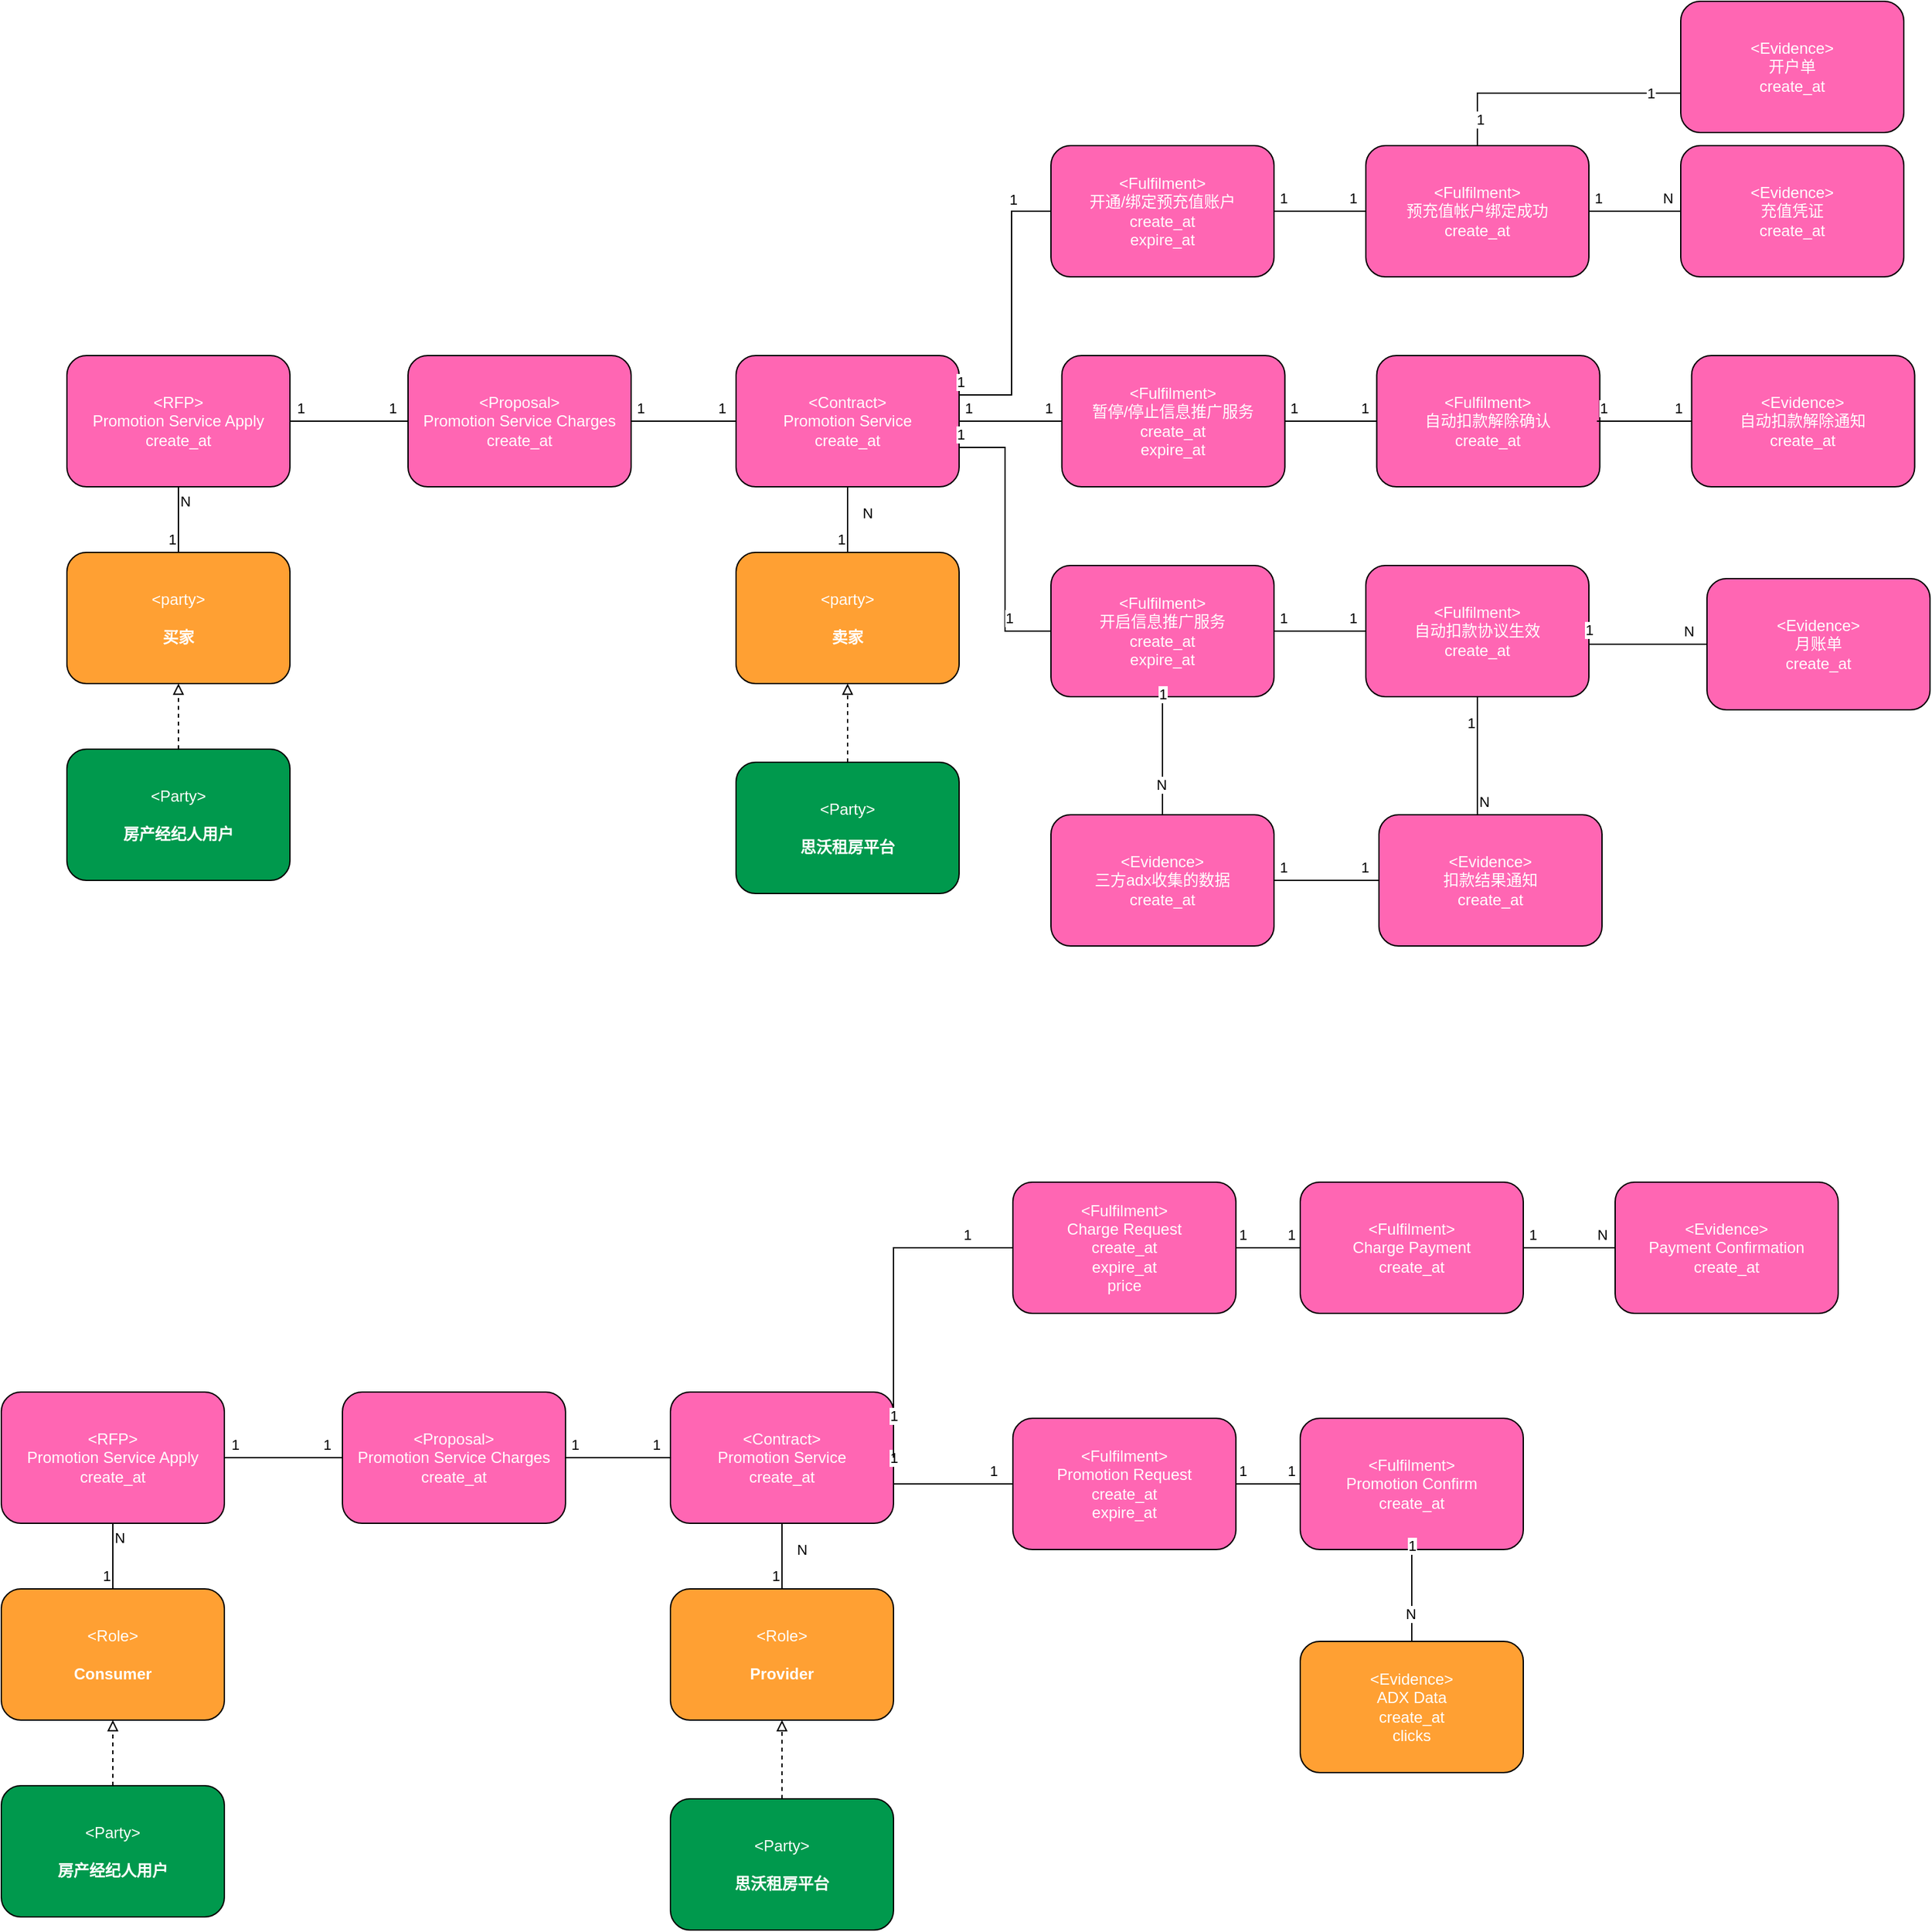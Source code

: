 <mxfile version="16.2.2" type="github">
  <diagram id="SvmL4DOkmR6AOWgww_nx" name="Page-1">
    <mxGraphModel dx="1581" dy="909" grid="1" gridSize="10" guides="1" tooltips="1" connect="1" arrows="1" fold="1" page="1" pageScale="1" pageWidth="3300" pageHeight="4681" background="none" math="0" shadow="0">
      <root>
        <mxCell id="0" />
        <mxCell id="1" parent="0" />
        <object label="&lt;font color=&quot;#ffffff&quot;&gt;&amp;lt;%type%&amp;gt;&lt;br&gt;%name%&lt;br&gt;%createAt%&lt;br&gt;&lt;/font&gt;" placeholders="1" type="Proposal" name="Promotion Service Charges" createAt="create_at" id="SMkMiiwuOo15J6uWJtSO-1">
          <mxCell style="rounded=1;whiteSpace=wrap;html=1;fillColor=#FF66B3;noLabel=0;comic=0;recursiveResize=1;" vertex="1" parent="1">
            <mxGeometry x="1380" y="650" width="170" height="100" as="geometry" />
          </mxCell>
        </object>
        <object label="&lt;font color=&quot;#ffffff&quot;&gt;&amp;lt;%type%&amp;gt;&lt;br&gt;%name%&lt;br&gt;%createAt%&lt;br&gt;&lt;/font&gt;" placeholders="1" type="Contract" name="Promotion Service" createAt="create_at" id="SMkMiiwuOo15J6uWJtSO-2">
          <mxCell style="rounded=1;whiteSpace=wrap;html=1;fillColor=#FF66B3;noLabel=0;comic=0;recursiveResize=1;" vertex="1" parent="1">
            <mxGeometry x="1630" y="650" width="170" height="100" as="geometry" />
          </mxCell>
        </object>
        <object label="&lt;font color=&quot;#ffffff&quot;&gt;&amp;lt;%type%&amp;gt;&lt;br&gt;%name%&lt;br&gt;%createAt%&lt;br&gt;%expireAt%&lt;br&gt;&lt;/font&gt;" placeholders="1" type="Fulfilment" name="开启信息推广服务" createAt="create_at" expireAt="expire_at" id="SMkMiiwuOo15J6uWJtSO-3">
          <mxCell style="rounded=1;whiteSpace=wrap;html=1;fillColor=#FF66B3;noLabel=0;comic=0;recursiveResize=1;" vertex="1" parent="1">
            <mxGeometry x="1870" y="810" width="170" height="100" as="geometry" />
          </mxCell>
        </object>
        <object label="&lt;font color=&quot;#ffffff&quot;&gt;&amp;lt;%type%&amp;gt;&lt;br&gt;%name%&lt;br&gt;%createAt%&lt;br&gt;&lt;/font&gt;" placeholders="1" type="Fulfilment" name="自动扣款解除确认" createAt="create_at" id="SMkMiiwuOo15J6uWJtSO-4">
          <mxCell style="rounded=1;whiteSpace=wrap;html=1;fillColor=#FF66B3;noLabel=0;comic=0;recursiveResize=1;" vertex="1" parent="1">
            <mxGeometry x="2118.3" y="650" width="170" height="100" as="geometry" />
          </mxCell>
        </object>
        <object label="&lt;font color=&quot;#ffffff&quot;&gt;&amp;lt;%type%&amp;gt;&lt;br&gt;%name%&lt;br&gt;%createAt%&lt;br&gt;&lt;/font&gt;" placeholders="1" type="Fulfilment" name="自动扣款协议生效" createAt="create_at" id="SMkMiiwuOo15J6uWJtSO-5">
          <mxCell style="rounded=1;whiteSpace=wrap;html=1;fillColor=#FF66B3;noLabel=0;comic=0;recursiveResize=1;" vertex="1" parent="1">
            <mxGeometry x="2110" y="810" width="170" height="100" as="geometry" />
          </mxCell>
        </object>
        <object label="&lt;font color=&quot;#ffffff&quot;&gt;&amp;lt;%type%&amp;gt;&lt;br&gt;%name%&lt;br&gt;%createAt%&lt;br&gt;%expireAt%&lt;br&gt;&lt;/font&gt;" placeholders="1" type="Fulfilment" name="暂停/停止信息推广服务" createAt="create_at" expireAt="expire_at" id="SMkMiiwuOo15J6uWJtSO-6">
          <mxCell style="rounded=1;whiteSpace=wrap;html=1;fillColor=#FF66B3;noLabel=0;comic=0;recursiveResize=1;" vertex="1" parent="1">
            <mxGeometry x="1878.3" y="650" width="170" height="100" as="geometry" />
          </mxCell>
        </object>
        <object label="&lt;font color=&quot;#ffffff&quot;&gt;&amp;lt;%type%&amp;gt;&lt;br&gt;%name%&lt;br&gt;%createAt%&lt;br&gt;&lt;/font&gt;" placeholders="1" type="Evidence" name="扣款结果通知" createAt="create_at" id="SMkMiiwuOo15J6uWJtSO-11">
          <mxCell style="rounded=1;whiteSpace=wrap;html=1;fillColor=#FF66B3;noLabel=0;comic=0;recursiveResize=1;" vertex="1" parent="1">
            <mxGeometry x="2120" y="1000" width="170" height="100" as="geometry" />
          </mxCell>
        </object>
        <object label="&lt;font color=&quot;#ffffff&quot;&gt;&amp;lt;%type%&amp;gt;&lt;br&gt;%name%&lt;br&gt;%createAt%&lt;br&gt;&lt;/font&gt;" placeholders="1" type="Evidence" name="三方adx收集的数据" createAt="create_at" id="SMkMiiwuOo15J6uWJtSO-12">
          <mxCell style="rounded=1;whiteSpace=wrap;html=1;fillColor=#FF66B3;noLabel=0;comic=0;recursiveResize=1;" vertex="1" parent="1">
            <mxGeometry x="1870" y="1000" width="170" height="100" as="geometry" />
          </mxCell>
        </object>
        <mxCell id="SMkMiiwuOo15J6uWJtSO-13" style="edgeStyle=orthogonalEdgeStyle;rounded=0;orthogonalLoop=1;jettySize=auto;html=1;exitX=1;exitY=0.5;exitDx=0;exitDy=0;entryX=0;entryY=0.5;entryDx=0;entryDy=0;endArrow=none;endFill=0;" edge="1" parent="1" source="SMkMiiwuOo15J6uWJtSO-1" target="SMkMiiwuOo15J6uWJtSO-2">
          <mxGeometry relative="1" as="geometry">
            <mxPoint x="1660" y="710" as="sourcePoint" />
            <mxPoint x="1760" y="710" as="targetPoint" />
          </mxGeometry>
        </mxCell>
        <mxCell id="SMkMiiwuOo15J6uWJtSO-14" value="1" style="edgeLabel;html=1;align=center;verticalAlign=middle;resizable=0;points=[];" vertex="1" connectable="0" parent="SMkMiiwuOo15J6uWJtSO-13">
          <mxGeometry x="-0.82" relative="1" as="geometry">
            <mxPoint y="-10" as="offset" />
          </mxGeometry>
        </mxCell>
        <mxCell id="SMkMiiwuOo15J6uWJtSO-15" value="1" style="edgeLabel;html=1;align=center;verticalAlign=middle;resizable=0;points=[];" vertex="1" connectable="0" parent="SMkMiiwuOo15J6uWJtSO-13">
          <mxGeometry x="0.72" y="-1" relative="1" as="geometry">
            <mxPoint y="-11" as="offset" />
          </mxGeometry>
        </mxCell>
        <mxCell id="SMkMiiwuOo15J6uWJtSO-17" style="edgeStyle=orthogonalEdgeStyle;rounded=0;orthogonalLoop=1;jettySize=auto;html=1;exitX=1;exitY=0.5;exitDx=0;exitDy=0;entryX=0;entryY=0.5;entryDx=0;entryDy=0;endArrow=none;endFill=0;" edge="1" parent="1" source="SMkMiiwuOo15J6uWJtSO-2" target="SMkMiiwuOo15J6uWJtSO-6">
          <mxGeometry relative="1" as="geometry">
            <mxPoint x="1660" y="710" as="sourcePoint" />
            <mxPoint x="1760" y="710" as="targetPoint" />
            <Array as="points">
              <mxPoint x="1850" y="700" />
              <mxPoint x="1850" y="700" />
            </Array>
          </mxGeometry>
        </mxCell>
        <mxCell id="SMkMiiwuOo15J6uWJtSO-18" value="1" style="edgeLabel;html=1;align=center;verticalAlign=middle;resizable=0;points=[];" vertex="1" connectable="0" parent="SMkMiiwuOo15J6uWJtSO-17">
          <mxGeometry x="-0.82" relative="1" as="geometry">
            <mxPoint y="-10" as="offset" />
          </mxGeometry>
        </mxCell>
        <mxCell id="SMkMiiwuOo15J6uWJtSO-19" value="1" style="edgeLabel;html=1;align=center;verticalAlign=middle;resizable=0;points=[];" vertex="1" connectable="0" parent="SMkMiiwuOo15J6uWJtSO-17">
          <mxGeometry x="0.72" y="-1" relative="1" as="geometry">
            <mxPoint y="-11" as="offset" />
          </mxGeometry>
        </mxCell>
        <mxCell id="SMkMiiwuOo15J6uWJtSO-20" style="edgeStyle=orthogonalEdgeStyle;rounded=0;orthogonalLoop=1;jettySize=auto;html=1;exitX=1;exitY=0.5;exitDx=0;exitDy=0;entryX=0;entryY=0.5;entryDx=0;entryDy=0;endArrow=none;endFill=0;" edge="1" parent="1" source="SMkMiiwuOo15J6uWJtSO-2" target="SMkMiiwuOo15J6uWJtSO-3">
          <mxGeometry relative="1" as="geometry">
            <mxPoint x="1810" y="710" as="sourcePoint" />
            <mxPoint x="1880" y="650" as="targetPoint" />
            <Array as="points">
              <mxPoint x="1800" y="720" />
              <mxPoint x="1835" y="720" />
              <mxPoint x="1835" y="860" />
            </Array>
          </mxGeometry>
        </mxCell>
        <mxCell id="SMkMiiwuOo15J6uWJtSO-21" value="1" style="edgeLabel;html=1;align=center;verticalAlign=middle;resizable=0;points=[];" vertex="1" connectable="0" parent="SMkMiiwuOo15J6uWJtSO-20">
          <mxGeometry x="-0.82" relative="1" as="geometry">
            <mxPoint y="-10" as="offset" />
          </mxGeometry>
        </mxCell>
        <mxCell id="SMkMiiwuOo15J6uWJtSO-22" value="1" style="edgeLabel;html=1;align=center;verticalAlign=middle;resizable=0;points=[];" vertex="1" connectable="0" parent="SMkMiiwuOo15J6uWJtSO-20">
          <mxGeometry x="0.72" y="-1" relative="1" as="geometry">
            <mxPoint y="-11" as="offset" />
          </mxGeometry>
        </mxCell>
        <mxCell id="SMkMiiwuOo15J6uWJtSO-23" style="edgeStyle=orthogonalEdgeStyle;rounded=0;orthogonalLoop=1;jettySize=auto;html=1;exitX=1;exitY=0.5;exitDx=0;exitDy=0;entryX=0;entryY=0.5;entryDx=0;entryDy=0;endArrow=none;endFill=0;" edge="1" parent="1" source="SMkMiiwuOo15J6uWJtSO-3" target="SMkMiiwuOo15J6uWJtSO-5">
          <mxGeometry relative="1" as="geometry">
            <mxPoint x="1810" y="750" as="sourcePoint" />
            <mxPoint x="1880" y="870" as="targetPoint" />
            <Array as="points">
              <mxPoint x="2090" y="860" />
              <mxPoint x="2090" y="860" />
            </Array>
          </mxGeometry>
        </mxCell>
        <mxCell id="SMkMiiwuOo15J6uWJtSO-24" value="1" style="edgeLabel;html=1;align=center;verticalAlign=middle;resizable=0;points=[];" vertex="1" connectable="0" parent="SMkMiiwuOo15J6uWJtSO-23">
          <mxGeometry x="-0.82" relative="1" as="geometry">
            <mxPoint y="-10" as="offset" />
          </mxGeometry>
        </mxCell>
        <mxCell id="SMkMiiwuOo15J6uWJtSO-25" value="1" style="edgeLabel;html=1;align=center;verticalAlign=middle;resizable=0;points=[];" vertex="1" connectable="0" parent="SMkMiiwuOo15J6uWJtSO-23">
          <mxGeometry x="0.72" y="-1" relative="1" as="geometry">
            <mxPoint y="-11" as="offset" />
          </mxGeometry>
        </mxCell>
        <mxCell id="SMkMiiwuOo15J6uWJtSO-26" style="edgeStyle=orthogonalEdgeStyle;rounded=0;orthogonalLoop=1;jettySize=auto;html=1;exitX=1;exitY=0.5;exitDx=0;exitDy=0;entryX=0;entryY=0.5;entryDx=0;entryDy=0;endArrow=none;endFill=0;" edge="1" parent="1" source="SMkMiiwuOo15J6uWJtSO-6" target="SMkMiiwuOo15J6uWJtSO-4">
          <mxGeometry relative="1" as="geometry">
            <mxPoint x="2046.08" y="890" as="sourcePoint" />
            <mxPoint x="2116.08" y="890" as="targetPoint" />
            <Array as="points">
              <mxPoint x="2081.08" y="700" />
              <mxPoint x="2081.08" y="700" />
            </Array>
          </mxGeometry>
        </mxCell>
        <mxCell id="SMkMiiwuOo15J6uWJtSO-27" value="1" style="edgeLabel;html=1;align=center;verticalAlign=middle;resizable=0;points=[];" vertex="1" connectable="0" parent="SMkMiiwuOo15J6uWJtSO-26">
          <mxGeometry x="-0.82" relative="1" as="geometry">
            <mxPoint y="-10" as="offset" />
          </mxGeometry>
        </mxCell>
        <mxCell id="SMkMiiwuOo15J6uWJtSO-28" value="1" style="edgeLabel;html=1;align=center;verticalAlign=middle;resizable=0;points=[];" vertex="1" connectable="0" parent="SMkMiiwuOo15J6uWJtSO-26">
          <mxGeometry x="0.72" y="-1" relative="1" as="geometry">
            <mxPoint y="-11" as="offset" />
          </mxGeometry>
        </mxCell>
        <object label="&lt;font color=&quot;#ffffff&quot;&gt;&amp;lt;%type%&amp;gt;&lt;br&gt;%name%&lt;br&gt;%createAt%&lt;br&gt;&lt;/font&gt;" placeholders="1" type="Evidence" name="自动扣款解除通知" createAt="create_at" id="SMkMiiwuOo15J6uWJtSO-29">
          <mxCell style="rounded=1;whiteSpace=wrap;html=1;fillColor=#FF66B3;noLabel=0;comic=0;recursiveResize=1;" vertex="1" parent="1">
            <mxGeometry x="2358.3" y="650" width="170" height="100" as="geometry" />
          </mxCell>
        </object>
        <mxCell id="SMkMiiwuOo15J6uWJtSO-31" style="edgeStyle=orthogonalEdgeStyle;rounded=0;orthogonalLoop=1;jettySize=auto;html=1;exitX=1;exitY=0.5;exitDx=0;exitDy=0;entryX=0;entryY=0.5;entryDx=0;entryDy=0;endArrow=none;endFill=0;" edge="1" parent="1" source="SMkMiiwuOo15J6uWJtSO-4" target="SMkMiiwuOo15J6uWJtSO-29">
          <mxGeometry relative="1" as="geometry">
            <mxPoint x="1766.08" y="770" as="sourcePoint" />
            <mxPoint x="1866.08" y="770" as="targetPoint" />
            <Array as="points">
              <mxPoint x="2286.08" y="700" />
              <mxPoint x="2286.08" y="700" />
            </Array>
          </mxGeometry>
        </mxCell>
        <mxCell id="SMkMiiwuOo15J6uWJtSO-32" value="1" style="edgeLabel;html=1;align=center;verticalAlign=middle;resizable=0;points=[];" vertex="1" connectable="0" parent="SMkMiiwuOo15J6uWJtSO-31">
          <mxGeometry x="-0.82" relative="1" as="geometry">
            <mxPoint y="-10" as="offset" />
          </mxGeometry>
        </mxCell>
        <mxCell id="SMkMiiwuOo15J6uWJtSO-33" value="1" style="edgeLabel;html=1;align=center;verticalAlign=middle;resizable=0;points=[];" vertex="1" connectable="0" parent="SMkMiiwuOo15J6uWJtSO-31">
          <mxGeometry x="0.72" y="-1" relative="1" as="geometry">
            <mxPoint y="-11" as="offset" />
          </mxGeometry>
        </mxCell>
        <mxCell id="SMkMiiwuOo15J6uWJtSO-37" style="edgeStyle=orthogonalEdgeStyle;rounded=0;orthogonalLoop=1;jettySize=auto;html=1;exitX=1;exitY=0.5;exitDx=0;exitDy=0;endArrow=none;endFill=0;entryX=0;entryY=0.5;entryDx=0;entryDy=0;" edge="1" parent="1" source="SMkMiiwuOo15J6uWJtSO-12" target="SMkMiiwuOo15J6uWJtSO-11">
          <mxGeometry relative="1" as="geometry">
            <mxPoint x="2110" y="1060" as="sourcePoint" />
            <mxPoint x="2170" y="1050" as="targetPoint" />
            <Array as="points" />
          </mxGeometry>
        </mxCell>
        <mxCell id="SMkMiiwuOo15J6uWJtSO-38" value="1" style="edgeLabel;html=1;align=center;verticalAlign=middle;resizable=0;points=[];" vertex="1" connectable="0" parent="SMkMiiwuOo15J6uWJtSO-37">
          <mxGeometry x="-0.82" relative="1" as="geometry">
            <mxPoint y="-10" as="offset" />
          </mxGeometry>
        </mxCell>
        <mxCell id="SMkMiiwuOo15J6uWJtSO-39" value="1" style="edgeLabel;html=1;align=center;verticalAlign=middle;resizable=0;points=[];" vertex="1" connectable="0" parent="SMkMiiwuOo15J6uWJtSO-37">
          <mxGeometry x="0.72" y="-1" relative="1" as="geometry">
            <mxPoint y="-11" as="offset" />
          </mxGeometry>
        </mxCell>
        <mxCell id="SMkMiiwuOo15J6uWJtSO-40" style="edgeStyle=orthogonalEdgeStyle;rounded=0;orthogonalLoop=1;jettySize=auto;html=1;exitX=0.5;exitY=1;exitDx=0;exitDy=0;endArrow=none;endFill=0;entryX=0.5;entryY=0;entryDx=0;entryDy=0;" edge="1" parent="1" source="SMkMiiwuOo15J6uWJtSO-3" target="SMkMiiwuOo15J6uWJtSO-12">
          <mxGeometry relative="1" as="geometry">
            <mxPoint x="1770" y="870" as="sourcePoint" />
            <mxPoint x="2030" y="990" as="targetPoint" />
          </mxGeometry>
        </mxCell>
        <mxCell id="SMkMiiwuOo15J6uWJtSO-41" value="1" style="edgeLabel;html=1;align=center;verticalAlign=middle;resizable=0;points=[];" vertex="1" connectable="0" parent="SMkMiiwuOo15J6uWJtSO-40">
          <mxGeometry x="-0.82" relative="1" as="geometry">
            <mxPoint y="-10" as="offset" />
          </mxGeometry>
        </mxCell>
        <mxCell id="SMkMiiwuOo15J6uWJtSO-42" value="N" style="edgeLabel;html=1;align=center;verticalAlign=middle;resizable=0;points=[];" vertex="1" connectable="0" parent="SMkMiiwuOo15J6uWJtSO-40">
          <mxGeometry x="0.72" y="-1" relative="1" as="geometry">
            <mxPoint y="-11" as="offset" />
          </mxGeometry>
        </mxCell>
        <object label="" n="1" m="*" id="SMkMiiwuOo15J6uWJtSO-43">
          <mxCell style="edgeStyle=orthogonalEdgeStyle;rounded=0;orthogonalLoop=1;jettySize=auto;html=1;exitX=0.5;exitY=1;exitDx=0;exitDy=0;endArrow=none;endFill=0;" edge="1" parent="1" source="SMkMiiwuOo15J6uWJtSO-5" target="SMkMiiwuOo15J6uWJtSO-11">
            <mxGeometry relative="1" as="geometry">
              <mxPoint x="1770" y="870" as="sourcePoint" />
              <mxPoint x="1860" y="870" as="targetPoint" />
              <Array as="points">
                <mxPoint x="2195" y="980" />
                <mxPoint x="2195" y="980" />
              </Array>
            </mxGeometry>
          </mxCell>
        </object>
        <mxCell id="SMkMiiwuOo15J6uWJtSO-44" value="1" style="edgeLabel;html=1;align=center;verticalAlign=middle;resizable=0;points=[];" vertex="1" connectable="0" parent="SMkMiiwuOo15J6uWJtSO-43">
          <mxGeometry x="0.154" y="3" relative="1" as="geometry">
            <mxPoint x="-8" y="-32" as="offset" />
          </mxGeometry>
        </mxCell>
        <mxCell id="SMkMiiwuOo15J6uWJtSO-45" value="N" style="edgeLabel;html=1;align=center;verticalAlign=middle;resizable=0;points=[];" vertex="1" connectable="0" parent="SMkMiiwuOo15J6uWJtSO-43">
          <mxGeometry x="0.154" relative="1" as="geometry">
            <mxPoint x="5" y="28" as="offset" />
          </mxGeometry>
        </mxCell>
        <object label="&lt;font color=&quot;#ffffff&quot;&gt;&amp;lt;%type%&amp;gt;&lt;br&gt;&lt;br&gt;&lt;b&gt;%name%&lt;/b&gt;&lt;br&gt;&lt;/font&gt;" placeholders="1" type="Party" name="房产经纪人用户" id="SMkMiiwuOo15J6uWJtSO-47">
          <mxCell style="rounded=1;whiteSpace=wrap;html=1;noLabel=0;comic=0;recursiveResize=1;fillColor=#00994D;" vertex="1" parent="1">
            <mxGeometry x="1120" y="950" width="170" height="100" as="geometry" />
          </mxCell>
        </object>
        <object label="&lt;font color=&quot;#ffffff&quot;&gt;&amp;lt;%type%&amp;gt;&lt;br&gt;&lt;br&gt;&lt;b&gt;%name%&lt;/b&gt;&lt;br&gt;&lt;/font&gt;" placeholders="1" type="Party" name="思沃租房平台" id="SMkMiiwuOo15J6uWJtSO-48">
          <mxCell style="rounded=1;whiteSpace=wrap;html=1;noLabel=0;comic=0;recursiveResize=1;fillColor=#00994D;" vertex="1" parent="1">
            <mxGeometry x="1630" y="960" width="170" height="100" as="geometry" />
          </mxCell>
        </object>
        <object label="&lt;font color=&quot;#ffffff&quot;&gt;&amp;lt;%type%&amp;gt;&lt;br&gt;&lt;br&gt;&lt;b&gt;%name%&lt;/b&gt;&lt;br&gt;&lt;/font&gt;" placeholders="1" type="party" name="买家" id="SMkMiiwuOo15J6uWJtSO-49">
          <mxCell style="rounded=1;whiteSpace=wrap;html=1;noLabel=0;comic=0;recursiveResize=1;fillColor=#FFA033;" vertex="1" parent="1">
            <mxGeometry x="1120" y="800" width="170" height="100" as="geometry" />
          </mxCell>
        </object>
        <object label="&lt;font color=&quot;#ffffff&quot;&gt;&amp;lt;%type%&amp;gt;&lt;br&gt;&lt;br&gt;&lt;b&gt;%name%&lt;/b&gt;&lt;br&gt;&lt;/font&gt;" placeholders="1" type="party" name="卖家" id="SMkMiiwuOo15J6uWJtSO-50">
          <mxCell style="rounded=1;whiteSpace=wrap;html=1;noLabel=0;comic=0;recursiveResize=1;fillColor=#FFA033;" vertex="1" parent="1">
            <mxGeometry x="1630" y="800" width="170" height="100" as="geometry" />
          </mxCell>
        </object>
        <object label="&lt;font color=&quot;#ffffff&quot;&gt;&amp;lt;%type%&amp;gt;&lt;br&gt;%name%&lt;br&gt;%createAt%&lt;br&gt;&lt;/font&gt;" placeholders="1" type="Evidence" name="月账单" createAt="create_at" id="SMkMiiwuOo15J6uWJtSO-51">
          <mxCell style="rounded=1;whiteSpace=wrap;html=1;fillColor=#FF66B3;noLabel=0;comic=0;recursiveResize=1;" vertex="1" parent="1">
            <mxGeometry x="2370" y="820" width="170" height="100" as="geometry" />
          </mxCell>
        </object>
        <mxCell id="SMkMiiwuOo15J6uWJtSO-52" style="edgeStyle=orthogonalEdgeStyle;rounded=0;orthogonalLoop=1;jettySize=auto;html=1;endArrow=none;endFill=0;entryX=0;entryY=0.5;entryDx=0;entryDy=0;exitX=1;exitY=0.5;exitDx=0;exitDy=0;" edge="1" parent="1" source="SMkMiiwuOo15J6uWJtSO-5" target="SMkMiiwuOo15J6uWJtSO-51">
          <mxGeometry relative="1" as="geometry">
            <mxPoint x="1950" y="900" as="sourcePoint" />
            <mxPoint x="1965" y="1010" as="targetPoint" />
            <Array as="points">
              <mxPoint x="2280" y="870" />
              <mxPoint x="2350" y="870" />
            </Array>
          </mxGeometry>
        </mxCell>
        <mxCell id="SMkMiiwuOo15J6uWJtSO-53" value="1" style="edgeLabel;html=1;align=center;verticalAlign=middle;resizable=0;points=[];" vertex="1" connectable="0" parent="SMkMiiwuOo15J6uWJtSO-52">
          <mxGeometry x="-0.82" relative="1" as="geometry">
            <mxPoint y="-10" as="offset" />
          </mxGeometry>
        </mxCell>
        <mxCell id="SMkMiiwuOo15J6uWJtSO-54" value="N" style="edgeLabel;html=1;align=center;verticalAlign=middle;resizable=0;points=[];" vertex="1" connectable="0" parent="SMkMiiwuOo15J6uWJtSO-52">
          <mxGeometry x="0.72" y="-1" relative="1" as="geometry">
            <mxPoint y="-11" as="offset" />
          </mxGeometry>
        </mxCell>
        <object label="&lt;font color=&quot;#ffffff&quot;&gt;&amp;lt;%type%&amp;gt;&lt;br&gt;%name%&lt;br&gt;%createAt%&lt;br&gt;%expireAt%&lt;br&gt;&lt;/font&gt;" placeholders="1" type="Fulfilment" name="开通/绑定预充值账户" createAt="create_at" expireAt="expire_at" id="SMkMiiwuOo15J6uWJtSO-55">
          <mxCell style="rounded=1;whiteSpace=wrap;html=1;fillColor=#FF66B3;noLabel=0;comic=0;recursiveResize=1;" vertex="1" parent="1">
            <mxGeometry x="1870" y="490" width="170" height="100" as="geometry" />
          </mxCell>
        </object>
        <mxCell id="SMkMiiwuOo15J6uWJtSO-56" style="edgeStyle=orthogonalEdgeStyle;rounded=0;orthogonalLoop=1;jettySize=auto;html=1;entryX=0;entryY=0.5;entryDx=0;entryDy=0;endArrow=none;endFill=0;" edge="1" parent="1" target="SMkMiiwuOo15J6uWJtSO-55">
          <mxGeometry relative="1" as="geometry">
            <mxPoint x="1800" y="700" as="sourcePoint" />
            <mxPoint x="1860" y="700" as="targetPoint" />
            <Array as="points">
              <mxPoint x="1800" y="680" />
              <mxPoint x="1840" y="680" />
              <mxPoint x="1840" y="540" />
            </Array>
          </mxGeometry>
        </mxCell>
        <mxCell id="SMkMiiwuOo15J6uWJtSO-57" value="1" style="edgeLabel;html=1;align=center;verticalAlign=middle;resizable=0;points=[];" vertex="1" connectable="0" parent="SMkMiiwuOo15J6uWJtSO-56">
          <mxGeometry x="-0.82" relative="1" as="geometry">
            <mxPoint y="-10" as="offset" />
          </mxGeometry>
        </mxCell>
        <mxCell id="SMkMiiwuOo15J6uWJtSO-58" value="1" style="edgeLabel;html=1;align=center;verticalAlign=middle;resizable=0;points=[];" vertex="1" connectable="0" parent="SMkMiiwuOo15J6uWJtSO-56">
          <mxGeometry x="0.72" y="-1" relative="1" as="geometry">
            <mxPoint y="-11" as="offset" />
          </mxGeometry>
        </mxCell>
        <object label="&lt;font color=&quot;#ffffff&quot;&gt;&amp;lt;%type%&amp;gt;&lt;br&gt;%name%&lt;br&gt;%createAt%&lt;br&gt;&lt;/font&gt;" placeholders="1" type="Fulfilment" name="预充值帐户绑定成功" createAt="create_at" id="SMkMiiwuOo15J6uWJtSO-59">
          <mxCell style="rounded=1;whiteSpace=wrap;html=1;fillColor=#FF66B3;noLabel=0;comic=0;recursiveResize=1;" vertex="1" parent="1">
            <mxGeometry x="2110" y="490" width="170" height="100" as="geometry" />
          </mxCell>
        </object>
        <mxCell id="SMkMiiwuOo15J6uWJtSO-60" style="edgeStyle=orthogonalEdgeStyle;rounded=0;orthogonalLoop=1;jettySize=auto;html=1;exitX=1;exitY=0.5;exitDx=0;exitDy=0;entryX=0;entryY=0.5;entryDx=0;entryDy=0;endArrow=none;endFill=0;" edge="1" parent="1" source="SMkMiiwuOo15J6uWJtSO-55" target="SMkMiiwuOo15J6uWJtSO-59">
          <mxGeometry relative="1" as="geometry">
            <mxPoint x="1880" y="600" as="sourcePoint" />
            <mxPoint x="1980" y="600" as="targetPoint" />
          </mxGeometry>
        </mxCell>
        <mxCell id="SMkMiiwuOo15J6uWJtSO-61" value="1" style="edgeLabel;html=1;align=center;verticalAlign=middle;resizable=0;points=[];" vertex="1" connectable="0" parent="SMkMiiwuOo15J6uWJtSO-60">
          <mxGeometry x="-0.82" relative="1" as="geometry">
            <mxPoint y="-10" as="offset" />
          </mxGeometry>
        </mxCell>
        <mxCell id="SMkMiiwuOo15J6uWJtSO-62" value="1" style="edgeLabel;html=1;align=center;verticalAlign=middle;resizable=0;points=[];" vertex="1" connectable="0" parent="SMkMiiwuOo15J6uWJtSO-60">
          <mxGeometry x="0.72" y="-1" relative="1" as="geometry">
            <mxPoint y="-11" as="offset" />
          </mxGeometry>
        </mxCell>
        <object label="&lt;font color=&quot;#ffffff&quot;&gt;&amp;lt;%type%&amp;gt;&lt;br&gt;%name%&lt;br&gt;%createAt%&lt;br&gt;&lt;/font&gt;" placeholders="1" type="RFP" name="Promotion Service Apply" createAt="create_at" id="SMkMiiwuOo15J6uWJtSO-63">
          <mxCell style="rounded=1;whiteSpace=wrap;html=1;fillColor=#FF66B3;noLabel=0;comic=0;recursiveResize=1;" vertex="1" parent="1">
            <mxGeometry x="1120" y="650" width="170" height="100" as="geometry" />
          </mxCell>
        </object>
        <mxCell id="SMkMiiwuOo15J6uWJtSO-65" style="edgeStyle=orthogonalEdgeStyle;rounded=0;orthogonalLoop=1;jettySize=auto;html=1;exitX=1;exitY=0.5;exitDx=0;exitDy=0;endArrow=none;endFill=0;" edge="1" parent="1" source="SMkMiiwuOo15J6uWJtSO-63">
          <mxGeometry relative="1" as="geometry">
            <mxPoint x="1610" y="770" as="sourcePoint" />
            <mxPoint x="1380" y="700" as="targetPoint" />
          </mxGeometry>
        </mxCell>
        <mxCell id="SMkMiiwuOo15J6uWJtSO-66" value="1" style="edgeLabel;html=1;align=center;verticalAlign=middle;resizable=0;points=[];" vertex="1" connectable="0" parent="SMkMiiwuOo15J6uWJtSO-65">
          <mxGeometry x="-0.82" relative="1" as="geometry">
            <mxPoint y="-10" as="offset" />
          </mxGeometry>
        </mxCell>
        <mxCell id="SMkMiiwuOo15J6uWJtSO-67" value="1" style="edgeLabel;html=1;align=center;verticalAlign=middle;resizable=0;points=[];" vertex="1" connectable="0" parent="SMkMiiwuOo15J6uWJtSO-65">
          <mxGeometry x="0.72" y="-1" relative="1" as="geometry">
            <mxPoint y="-11" as="offset" />
          </mxGeometry>
        </mxCell>
        <mxCell id="SMkMiiwuOo15J6uWJtSO-69" style="edgeStyle=none;rounded=0;orthogonalLoop=1;jettySize=auto;html=1;exitX=0.5;exitY=0;exitDx=0;exitDy=0;endArrow=block;endFill=0;dashed=1;entryX=0.5;entryY=1;entryDx=0;entryDy=0;" edge="1" parent="1" source="SMkMiiwuOo15J6uWJtSO-47" target="SMkMiiwuOo15J6uWJtSO-49">
          <mxGeometry relative="1" as="geometry">
            <mxPoint x="1620" y="770" as="sourcePoint" />
            <mxPoint x="1690" y="770" as="targetPoint" />
          </mxGeometry>
        </mxCell>
        <object label="" n="1" m="*" id="SMkMiiwuOo15J6uWJtSO-70">
          <mxCell style="edgeStyle=orthogonalEdgeStyle;rounded=0;orthogonalLoop=1;jettySize=auto;html=1;endArrow=none;endFill=0;entryX=0.5;entryY=1;entryDx=0;entryDy=0;" edge="1" parent="1" source="SMkMiiwuOo15J6uWJtSO-49" target="SMkMiiwuOo15J6uWJtSO-63">
            <mxGeometry relative="1" as="geometry">
              <mxPoint x="1610" y="770" as="sourcePoint" />
              <mxPoint x="1700" y="770" as="targetPoint" />
            </mxGeometry>
          </mxCell>
        </object>
        <mxCell id="SMkMiiwuOo15J6uWJtSO-71" value="1" style="edgeLabel;html=1;align=center;verticalAlign=middle;resizable=0;points=[];" vertex="1" connectable="0" parent="SMkMiiwuOo15J6uWJtSO-70">
          <mxGeometry x="0.154" y="3" relative="1" as="geometry">
            <mxPoint x="-2" y="19" as="offset" />
          </mxGeometry>
        </mxCell>
        <mxCell id="SMkMiiwuOo15J6uWJtSO-72" value="N" style="edgeLabel;html=1;align=center;verticalAlign=middle;resizable=0;points=[];" vertex="1" connectable="0" parent="SMkMiiwuOo15J6uWJtSO-70">
          <mxGeometry x="0.154" relative="1" as="geometry">
            <mxPoint x="5" y="-10" as="offset" />
          </mxGeometry>
        </mxCell>
        <mxCell id="SMkMiiwuOo15J6uWJtSO-73" style="edgeStyle=none;rounded=0;orthogonalLoop=1;jettySize=auto;html=1;exitX=0.5;exitY=0;exitDx=0;exitDy=0;endArrow=block;endFill=0;dashed=1;" edge="1" parent="1" source="SMkMiiwuOo15J6uWJtSO-48" target="SMkMiiwuOo15J6uWJtSO-50">
          <mxGeometry relative="1" as="geometry">
            <mxPoint x="1714.44" y="1140" as="sourcePoint" />
            <mxPoint x="1714" y="1090" as="targetPoint" />
          </mxGeometry>
        </mxCell>
        <object label="" n="1" m="*" id="SMkMiiwuOo15J6uWJtSO-74">
          <mxCell style="edgeStyle=orthogonalEdgeStyle;rounded=0;orthogonalLoop=1;jettySize=auto;html=1;exitX=0.5;exitY=0;exitDx=0;exitDy=0;endArrow=none;endFill=0;entryX=0.5;entryY=1;entryDx=0;entryDy=0;" edge="1" parent="1" source="SMkMiiwuOo15J6uWJtSO-50" target="SMkMiiwuOo15J6uWJtSO-2">
            <mxGeometry relative="1" as="geometry">
              <mxPoint x="1610" y="950" as="sourcePoint" />
              <mxPoint x="1700" y="950" as="targetPoint" />
            </mxGeometry>
          </mxCell>
        </object>
        <mxCell id="SMkMiiwuOo15J6uWJtSO-75" value="1" style="edgeLabel;html=1;align=center;verticalAlign=middle;resizable=0;points=[];" vertex="1" connectable="0" parent="SMkMiiwuOo15J6uWJtSO-74">
          <mxGeometry x="0.154" y="3" relative="1" as="geometry">
            <mxPoint x="-2" y="19" as="offset" />
          </mxGeometry>
        </mxCell>
        <mxCell id="SMkMiiwuOo15J6uWJtSO-76" value="N" style="edgeLabel;html=1;align=center;verticalAlign=middle;resizable=0;points=[];" vertex="1" connectable="0" parent="SMkMiiwuOo15J6uWJtSO-74">
          <mxGeometry x="0.154" relative="1" as="geometry">
            <mxPoint x="15" y="-1" as="offset" />
          </mxGeometry>
        </mxCell>
        <object label="&lt;font color=&quot;#ffffff&quot;&gt;&amp;lt;%type%&amp;gt;&lt;br&gt;%name%&lt;br&gt;%createAt%&lt;br&gt;&lt;/font&gt;" placeholders="1" type="Evidence" name="充值凭证" createAt="create_at" id="SMkMiiwuOo15J6uWJtSO-77">
          <mxCell style="rounded=1;whiteSpace=wrap;html=1;fillColor=#FF66B3;noLabel=0;comic=0;recursiveResize=1;" vertex="1" parent="1">
            <mxGeometry x="2350" y="490" width="170" height="100" as="geometry" />
          </mxCell>
        </object>
        <mxCell id="SMkMiiwuOo15J6uWJtSO-78" style="edgeStyle=orthogonalEdgeStyle;rounded=0;orthogonalLoop=1;jettySize=auto;html=1;endArrow=none;endFill=0;" edge="1" parent="1" source="SMkMiiwuOo15J6uWJtSO-59" target="SMkMiiwuOo15J6uWJtSO-77">
          <mxGeometry relative="1" as="geometry">
            <mxPoint x="2280" y="550" as="sourcePoint" />
            <mxPoint x="2350" y="550" as="targetPoint" />
            <Array as="points" />
          </mxGeometry>
        </mxCell>
        <mxCell id="SMkMiiwuOo15J6uWJtSO-79" value="1" style="edgeLabel;html=1;align=center;verticalAlign=middle;resizable=0;points=[];" vertex="1" connectable="0" parent="SMkMiiwuOo15J6uWJtSO-78">
          <mxGeometry x="-0.82" relative="1" as="geometry">
            <mxPoint y="-10" as="offset" />
          </mxGeometry>
        </mxCell>
        <mxCell id="SMkMiiwuOo15J6uWJtSO-80" value="N" style="edgeLabel;html=1;align=center;verticalAlign=middle;resizable=0;points=[];" vertex="1" connectable="0" parent="SMkMiiwuOo15J6uWJtSO-78">
          <mxGeometry x="0.72" y="-1" relative="1" as="geometry">
            <mxPoint y="-11" as="offset" />
          </mxGeometry>
        </mxCell>
        <object label="&lt;font color=&quot;#ffffff&quot;&gt;&amp;lt;%type%&amp;gt;&lt;br&gt;%name%&lt;br&gt;%createAt%&lt;br&gt;&lt;/font&gt;" placeholders="1" type="Evidence" name="开户单" createAt="create_at" id="SMkMiiwuOo15J6uWJtSO-81">
          <mxCell style="rounded=1;whiteSpace=wrap;html=1;fillColor=#FF66B3;noLabel=0;comic=0;recursiveResize=1;" vertex="1" parent="1">
            <mxGeometry x="2350" y="380" width="170" height="100" as="geometry" />
          </mxCell>
        </object>
        <object label="" n="1" m="*" id="SMkMiiwuOo15J6uWJtSO-82">
          <mxCell style="edgeStyle=orthogonalEdgeStyle;rounded=0;orthogonalLoop=1;jettySize=auto;html=1;endArrow=none;endFill=0;entryX=0;entryY=0.5;entryDx=0;entryDy=0;exitX=0.5;exitY=0;exitDx=0;exitDy=0;" edge="1" parent="1" source="SMkMiiwuOo15J6uWJtSO-59" target="SMkMiiwuOo15J6uWJtSO-81">
            <mxGeometry relative="1" as="geometry">
              <mxPoint x="2170.0" y="670" as="sourcePoint" />
              <mxPoint x="2170.0" y="620" as="targetPoint" />
              <Array as="points">
                <mxPoint x="2194.8" y="450" />
                <mxPoint x="2349.8" y="450" />
              </Array>
            </mxGeometry>
          </mxCell>
        </object>
        <mxCell id="SMkMiiwuOo15J6uWJtSO-83" value="1" style="edgeLabel;html=1;align=center;verticalAlign=middle;resizable=0;points=[];" vertex="1" connectable="0" parent="SMkMiiwuOo15J6uWJtSO-82">
          <mxGeometry x="0.154" y="3" relative="1" as="geometry">
            <mxPoint x="-82" y="23" as="offset" />
          </mxGeometry>
        </mxCell>
        <mxCell id="SMkMiiwuOo15J6uWJtSO-84" value="1" style="edgeLabel;html=1;align=center;verticalAlign=middle;resizable=0;points=[];" vertex="1" connectable="0" parent="SMkMiiwuOo15J6uWJtSO-82">
          <mxGeometry x="0.154" relative="1" as="geometry">
            <mxPoint x="48" as="offset" />
          </mxGeometry>
        </mxCell>
        <object label="&lt;font color=&quot;#ffffff&quot;&gt;&amp;lt;%type%&amp;gt;&lt;br&gt;%name%&lt;br&gt;%createAt%&lt;br&gt;&lt;/font&gt;" placeholders="1" type="Proposal" name="Promotion Service Charges" createAt="create_at" id="SMkMiiwuOo15J6uWJtSO-85">
          <mxCell style="rounded=1;whiteSpace=wrap;html=1;fillColor=#FF66B3;noLabel=0;comic=0;recursiveResize=1;" vertex="1" parent="1">
            <mxGeometry x="1330" y="1440" width="170" height="100" as="geometry" />
          </mxCell>
        </object>
        <object label="&lt;font color=&quot;#ffffff&quot;&gt;&amp;lt;%type%&amp;gt;&lt;br&gt;%name%&lt;br&gt;%createAt%&lt;br&gt;&lt;/font&gt;" placeholders="1" type="Contract" name="Promotion Service" createAt="create_at" id="SMkMiiwuOo15J6uWJtSO-86">
          <mxCell style="rounded=1;whiteSpace=wrap;html=1;fillColor=#FF66B3;noLabel=0;comic=0;recursiveResize=1;" vertex="1" parent="1">
            <mxGeometry x="1580" y="1440" width="170" height="100" as="geometry" />
          </mxCell>
        </object>
        <object label="&lt;font color=&quot;#ffffff&quot;&gt;&amp;lt;%type%&amp;gt;&lt;br&gt;%name%&lt;br&gt;%createAt%&lt;br&gt;%expireAt%&lt;br&gt;&lt;/font&gt;" placeholders="1" type="Fulfilment" name="Promotion Request" createAt="create_at" expireAt="expire_at" id="SMkMiiwuOo15J6uWJtSO-87">
          <mxCell style="rounded=1;whiteSpace=wrap;html=1;fillColor=#FF66B3;noLabel=0;comic=0;recursiveResize=1;" vertex="1" parent="1">
            <mxGeometry x="1840.97" y="1460" width="170" height="100" as="geometry" />
          </mxCell>
        </object>
        <object label="&lt;font color=&quot;#ffffff&quot;&gt;&amp;lt;%type%&amp;gt;&lt;br&gt;%name%&lt;br&gt;%createAt%&lt;br&gt;&lt;/font&gt;&lt;span style=&quot;color: rgb(255 , 255 , 255)&quot;&gt;%clicks%&lt;/span&gt;&lt;font color=&quot;#ffffff&quot;&gt;&lt;br&gt;&lt;/font&gt;" placeholders="1" type="Evidence" name="ADX Data" createAt="create_at" clicks="clicks" id="SMkMiiwuOo15J6uWJtSO-92">
          <mxCell style="rounded=1;whiteSpace=wrap;html=1;fillColor=#FFA033;noLabel=0;comic=0;recursiveResize=1;" vertex="1" parent="1">
            <mxGeometry x="2060" y="1630" width="170" height="100" as="geometry" />
          </mxCell>
        </object>
        <mxCell id="SMkMiiwuOo15J6uWJtSO-93" style="edgeStyle=orthogonalEdgeStyle;rounded=0;orthogonalLoop=1;jettySize=auto;html=1;exitX=1;exitY=0.5;exitDx=0;exitDy=0;entryX=0;entryY=0.5;entryDx=0;entryDy=0;endArrow=none;endFill=0;" edge="1" parent="1" source="SMkMiiwuOo15J6uWJtSO-85" target="SMkMiiwuOo15J6uWJtSO-86">
          <mxGeometry relative="1" as="geometry">
            <mxPoint x="1610" y="1500" as="sourcePoint" />
            <mxPoint x="1710" y="1500" as="targetPoint" />
          </mxGeometry>
        </mxCell>
        <mxCell id="SMkMiiwuOo15J6uWJtSO-94" value="1" style="edgeLabel;html=1;align=center;verticalAlign=middle;resizable=0;points=[];" vertex="1" connectable="0" parent="SMkMiiwuOo15J6uWJtSO-93">
          <mxGeometry x="-0.82" relative="1" as="geometry">
            <mxPoint y="-10" as="offset" />
          </mxGeometry>
        </mxCell>
        <mxCell id="SMkMiiwuOo15J6uWJtSO-95" value="1" style="edgeLabel;html=1;align=center;verticalAlign=middle;resizable=0;points=[];" vertex="1" connectable="0" parent="SMkMiiwuOo15J6uWJtSO-93">
          <mxGeometry x="0.72" y="-1" relative="1" as="geometry">
            <mxPoint y="-11" as="offset" />
          </mxGeometry>
        </mxCell>
        <mxCell id="SMkMiiwuOo15J6uWJtSO-99" style="edgeStyle=orthogonalEdgeStyle;rounded=0;orthogonalLoop=1;jettySize=auto;html=1;exitX=1;exitY=0.5;exitDx=0;exitDy=0;entryX=0;entryY=0.5;entryDx=0;entryDy=0;endArrow=none;endFill=0;" edge="1" parent="1" source="SMkMiiwuOo15J6uWJtSO-86" target="SMkMiiwuOo15J6uWJtSO-87">
          <mxGeometry relative="1" as="geometry">
            <mxPoint x="1760" y="1500" as="sourcePoint" />
            <mxPoint x="1830" y="1440" as="targetPoint" />
            <Array as="points">
              <mxPoint x="1750" y="1510" />
              <mxPoint x="1830" y="1510" />
            </Array>
          </mxGeometry>
        </mxCell>
        <mxCell id="SMkMiiwuOo15J6uWJtSO-100" value="1" style="edgeLabel;html=1;align=center;verticalAlign=middle;resizable=0;points=[];" vertex="1" connectable="0" parent="SMkMiiwuOo15J6uWJtSO-99">
          <mxGeometry x="-0.82" relative="1" as="geometry">
            <mxPoint y="-10" as="offset" />
          </mxGeometry>
        </mxCell>
        <mxCell id="SMkMiiwuOo15J6uWJtSO-101" value="1" style="edgeLabel;html=1;align=center;verticalAlign=middle;resizable=0;points=[];" vertex="1" connectable="0" parent="SMkMiiwuOo15J6uWJtSO-99">
          <mxGeometry x="0.72" y="-1" relative="1" as="geometry">
            <mxPoint y="-11" as="offset" />
          </mxGeometry>
        </mxCell>
        <mxCell id="SMkMiiwuOo15J6uWJtSO-115" style="edgeStyle=orthogonalEdgeStyle;rounded=0;orthogonalLoop=1;jettySize=auto;html=1;exitX=1;exitY=0.5;exitDx=0;exitDy=0;endArrow=none;endFill=0;entryX=0;entryY=0.5;entryDx=0;entryDy=0;" edge="1" parent="1" source="SMkMiiwuOo15J6uWJtSO-87" target="SMkMiiwuOo15J6uWJtSO-157">
          <mxGeometry relative="1" as="geometry">
            <mxPoint x="1740.97" y="1520" as="sourcePoint" />
            <mxPoint x="2030" y="1640" as="targetPoint" />
            <Array as="points">
              <mxPoint x="2040" y="1510" />
              <mxPoint x="2040" y="1510" />
            </Array>
          </mxGeometry>
        </mxCell>
        <mxCell id="SMkMiiwuOo15J6uWJtSO-116" value="1" style="edgeLabel;html=1;align=center;verticalAlign=middle;resizable=0;points=[];" vertex="1" connectable="0" parent="SMkMiiwuOo15J6uWJtSO-115">
          <mxGeometry x="-0.82" relative="1" as="geometry">
            <mxPoint y="-10" as="offset" />
          </mxGeometry>
        </mxCell>
        <mxCell id="SMkMiiwuOo15J6uWJtSO-117" value="1" style="edgeLabel;html=1;align=center;verticalAlign=middle;resizable=0;points=[];" vertex="1" connectable="0" parent="SMkMiiwuOo15J6uWJtSO-115">
          <mxGeometry x="0.72" y="-1" relative="1" as="geometry">
            <mxPoint y="-11" as="offset" />
          </mxGeometry>
        </mxCell>
        <object label="&lt;font color=&quot;#ffffff&quot;&gt;&amp;lt;%type%&amp;gt;&lt;br&gt;&lt;br&gt;&lt;b&gt;%name%&lt;/b&gt;&lt;br&gt;&lt;/font&gt;" placeholders="1" type="Party" name="房产经纪人用户" id="SMkMiiwuOo15J6uWJtSO-121">
          <mxCell style="rounded=1;whiteSpace=wrap;html=1;noLabel=0;comic=0;recursiveResize=1;fillColor=#00994D;" vertex="1" parent="1">
            <mxGeometry x="1070" y="1740" width="170" height="100" as="geometry" />
          </mxCell>
        </object>
        <object label="&lt;font color=&quot;#ffffff&quot;&gt;&amp;lt;%type%&amp;gt;&lt;br&gt;&lt;br&gt;&lt;b&gt;%name%&lt;/b&gt;&lt;br&gt;&lt;/font&gt;" placeholders="1" type="Party" name="思沃租房平台" id="SMkMiiwuOo15J6uWJtSO-122">
          <mxCell style="rounded=1;whiteSpace=wrap;html=1;noLabel=0;comic=0;recursiveResize=1;fillColor=#00994D;" vertex="1" parent="1">
            <mxGeometry x="1580" y="1750" width="170" height="100" as="geometry" />
          </mxCell>
        </object>
        <object label="&lt;font color=&quot;#ffffff&quot;&gt;&amp;lt;%type%&amp;gt;&lt;br&gt;&lt;br&gt;&lt;b&gt;%name%&lt;/b&gt;&lt;br&gt;&lt;/font&gt;" placeholders="1" type="Role" name="Consumer" id="SMkMiiwuOo15J6uWJtSO-123">
          <mxCell style="rounded=1;whiteSpace=wrap;html=1;noLabel=0;comic=0;recursiveResize=1;fillColor=#FFA033;" vertex="1" parent="1">
            <mxGeometry x="1070" y="1590" width="170" height="100" as="geometry" />
          </mxCell>
        </object>
        <object label="&lt;font color=&quot;#ffffff&quot;&gt;&amp;lt;%type%&amp;gt;&lt;br&gt;&lt;br&gt;&lt;b&gt;%name%&lt;/b&gt;&lt;br&gt;&lt;/font&gt;" placeholders="1" type="Role" name="Provider" id="SMkMiiwuOo15J6uWJtSO-124">
          <mxCell style="rounded=1;whiteSpace=wrap;html=1;noLabel=0;comic=0;recursiveResize=1;fillColor=#FFA033;" vertex="1" parent="1">
            <mxGeometry x="1580" y="1590" width="170" height="100" as="geometry" />
          </mxCell>
        </object>
        <mxCell id="SMkMiiwuOo15J6uWJtSO-130" style="edgeStyle=orthogonalEdgeStyle;rounded=0;orthogonalLoop=1;jettySize=auto;html=1;entryX=0;entryY=0.5;entryDx=0;entryDy=0;endArrow=none;endFill=0;" edge="1" parent="1" target="SMkMiiwuOo15J6uWJtSO-161">
          <mxGeometry relative="1" as="geometry">
            <mxPoint x="1750" y="1490" as="sourcePoint" />
            <mxPoint x="1820" y="1330" as="targetPoint" />
            <Array as="points">
              <mxPoint x="1750" y="1330" />
            </Array>
          </mxGeometry>
        </mxCell>
        <mxCell id="SMkMiiwuOo15J6uWJtSO-131" value="1" style="edgeLabel;html=1;align=center;verticalAlign=middle;resizable=0;points=[];" vertex="1" connectable="0" parent="SMkMiiwuOo15J6uWJtSO-130">
          <mxGeometry x="-0.82" relative="1" as="geometry">
            <mxPoint y="-10" as="offset" />
          </mxGeometry>
        </mxCell>
        <mxCell id="SMkMiiwuOo15J6uWJtSO-132" value="1" style="edgeLabel;html=1;align=center;verticalAlign=middle;resizable=0;points=[];" vertex="1" connectable="0" parent="SMkMiiwuOo15J6uWJtSO-130">
          <mxGeometry x="0.72" y="-1" relative="1" as="geometry">
            <mxPoint y="-11" as="offset" />
          </mxGeometry>
        </mxCell>
        <object label="&lt;font color=&quot;#ffffff&quot;&gt;&amp;lt;%type%&amp;gt;&lt;br&gt;%name%&lt;br&gt;%createAt%&lt;br&gt;&lt;/font&gt;" placeholders="1" type="Fulfilment" name="Charge Payment" createAt="create_at" id="SMkMiiwuOo15J6uWJtSO-133">
          <mxCell style="rounded=1;whiteSpace=wrap;html=1;fillColor=#FF66B3;noLabel=0;comic=0;recursiveResize=1;" vertex="1" parent="1">
            <mxGeometry x="2060" y="1280" width="170" height="100" as="geometry" />
          </mxCell>
        </object>
        <mxCell id="SMkMiiwuOo15J6uWJtSO-134" style="edgeStyle=orthogonalEdgeStyle;rounded=0;orthogonalLoop=1;jettySize=auto;html=1;exitX=1;exitY=0.5;exitDx=0;exitDy=0;entryX=0;entryY=0.5;entryDx=0;entryDy=0;endArrow=none;endFill=0;" edge="1" parent="1" source="SMkMiiwuOo15J6uWJtSO-161" target="SMkMiiwuOo15J6uWJtSO-133">
          <mxGeometry relative="1" as="geometry">
            <mxPoint x="1990" y="1330" as="sourcePoint" />
            <mxPoint x="1930" y="1390" as="targetPoint" />
          </mxGeometry>
        </mxCell>
        <mxCell id="SMkMiiwuOo15J6uWJtSO-135" value="1" style="edgeLabel;html=1;align=center;verticalAlign=middle;resizable=0;points=[];" vertex="1" connectable="0" parent="SMkMiiwuOo15J6uWJtSO-134">
          <mxGeometry x="-0.82" relative="1" as="geometry">
            <mxPoint y="-10" as="offset" />
          </mxGeometry>
        </mxCell>
        <mxCell id="SMkMiiwuOo15J6uWJtSO-136" value="1" style="edgeLabel;html=1;align=center;verticalAlign=middle;resizable=0;points=[];" vertex="1" connectable="0" parent="SMkMiiwuOo15J6uWJtSO-134">
          <mxGeometry x="0.72" y="-1" relative="1" as="geometry">
            <mxPoint y="-11" as="offset" />
          </mxGeometry>
        </mxCell>
        <object label="&lt;font color=&quot;#ffffff&quot;&gt;&amp;lt;%type%&amp;gt;&lt;br&gt;%name%&lt;br&gt;%createAt%&lt;br&gt;&lt;/font&gt;" placeholders="1" type="RFP" name="Promotion Service Apply" createAt="create_at" id="SMkMiiwuOo15J6uWJtSO-137">
          <mxCell style="rounded=1;whiteSpace=wrap;html=1;fillColor=#FF66B3;noLabel=0;comic=0;recursiveResize=1;" vertex="1" parent="1">
            <mxGeometry x="1070" y="1440" width="170" height="100" as="geometry" />
          </mxCell>
        </object>
        <mxCell id="SMkMiiwuOo15J6uWJtSO-138" style="edgeStyle=orthogonalEdgeStyle;rounded=0;orthogonalLoop=1;jettySize=auto;html=1;exitX=1;exitY=0.5;exitDx=0;exitDy=0;endArrow=none;endFill=0;" edge="1" parent="1" source="SMkMiiwuOo15J6uWJtSO-137">
          <mxGeometry relative="1" as="geometry">
            <mxPoint x="1560" y="1560" as="sourcePoint" />
            <mxPoint x="1330" y="1490" as="targetPoint" />
          </mxGeometry>
        </mxCell>
        <mxCell id="SMkMiiwuOo15J6uWJtSO-139" value="1" style="edgeLabel;html=1;align=center;verticalAlign=middle;resizable=0;points=[];" vertex="1" connectable="0" parent="SMkMiiwuOo15J6uWJtSO-138">
          <mxGeometry x="-0.82" relative="1" as="geometry">
            <mxPoint y="-10" as="offset" />
          </mxGeometry>
        </mxCell>
        <mxCell id="SMkMiiwuOo15J6uWJtSO-140" value="1" style="edgeLabel;html=1;align=center;verticalAlign=middle;resizable=0;points=[];" vertex="1" connectable="0" parent="SMkMiiwuOo15J6uWJtSO-138">
          <mxGeometry x="0.72" y="-1" relative="1" as="geometry">
            <mxPoint y="-11" as="offset" />
          </mxGeometry>
        </mxCell>
        <mxCell id="SMkMiiwuOo15J6uWJtSO-141" style="edgeStyle=none;rounded=0;orthogonalLoop=1;jettySize=auto;html=1;exitX=0.5;exitY=0;exitDx=0;exitDy=0;endArrow=block;endFill=0;dashed=1;entryX=0.5;entryY=1;entryDx=0;entryDy=0;" edge="1" parent="1" source="SMkMiiwuOo15J6uWJtSO-121" target="SMkMiiwuOo15J6uWJtSO-123">
          <mxGeometry relative="1" as="geometry">
            <mxPoint x="1570" y="1560" as="sourcePoint" />
            <mxPoint x="1640" y="1560" as="targetPoint" />
          </mxGeometry>
        </mxCell>
        <object label="" n="1" m="*" id="SMkMiiwuOo15J6uWJtSO-142">
          <mxCell style="edgeStyle=orthogonalEdgeStyle;rounded=0;orthogonalLoop=1;jettySize=auto;html=1;endArrow=none;endFill=0;entryX=0.5;entryY=1;entryDx=0;entryDy=0;" edge="1" parent="1" source="SMkMiiwuOo15J6uWJtSO-123" target="SMkMiiwuOo15J6uWJtSO-137">
            <mxGeometry relative="1" as="geometry">
              <mxPoint x="1560" y="1560" as="sourcePoint" />
              <mxPoint x="1650" y="1560" as="targetPoint" />
            </mxGeometry>
          </mxCell>
        </object>
        <mxCell id="SMkMiiwuOo15J6uWJtSO-143" value="1" style="edgeLabel;html=1;align=center;verticalAlign=middle;resizable=0;points=[];" vertex="1" connectable="0" parent="SMkMiiwuOo15J6uWJtSO-142">
          <mxGeometry x="0.154" y="3" relative="1" as="geometry">
            <mxPoint x="-2" y="19" as="offset" />
          </mxGeometry>
        </mxCell>
        <mxCell id="SMkMiiwuOo15J6uWJtSO-144" value="N" style="edgeLabel;html=1;align=center;verticalAlign=middle;resizable=0;points=[];" vertex="1" connectable="0" parent="SMkMiiwuOo15J6uWJtSO-142">
          <mxGeometry x="0.154" relative="1" as="geometry">
            <mxPoint x="5" y="-10" as="offset" />
          </mxGeometry>
        </mxCell>
        <mxCell id="SMkMiiwuOo15J6uWJtSO-145" style="edgeStyle=none;rounded=0;orthogonalLoop=1;jettySize=auto;html=1;exitX=0.5;exitY=0;exitDx=0;exitDy=0;endArrow=block;endFill=0;dashed=1;" edge="1" parent="1" source="SMkMiiwuOo15J6uWJtSO-122" target="SMkMiiwuOo15J6uWJtSO-124">
          <mxGeometry relative="1" as="geometry">
            <mxPoint x="1664.44" y="1930" as="sourcePoint" />
            <mxPoint x="1664" y="1880" as="targetPoint" />
          </mxGeometry>
        </mxCell>
        <object label="" n="1" m="*" id="SMkMiiwuOo15J6uWJtSO-146">
          <mxCell style="edgeStyle=orthogonalEdgeStyle;rounded=0;orthogonalLoop=1;jettySize=auto;html=1;exitX=0.5;exitY=0;exitDx=0;exitDy=0;endArrow=none;endFill=0;entryX=0.5;entryY=1;entryDx=0;entryDy=0;" edge="1" parent="1" source="SMkMiiwuOo15J6uWJtSO-124" target="SMkMiiwuOo15J6uWJtSO-86">
            <mxGeometry relative="1" as="geometry">
              <mxPoint x="1560" y="1740" as="sourcePoint" />
              <mxPoint x="1650" y="1740" as="targetPoint" />
            </mxGeometry>
          </mxCell>
        </object>
        <mxCell id="SMkMiiwuOo15J6uWJtSO-147" value="1" style="edgeLabel;html=1;align=center;verticalAlign=middle;resizable=0;points=[];" vertex="1" connectable="0" parent="SMkMiiwuOo15J6uWJtSO-146">
          <mxGeometry x="0.154" y="3" relative="1" as="geometry">
            <mxPoint x="-2" y="19" as="offset" />
          </mxGeometry>
        </mxCell>
        <mxCell id="SMkMiiwuOo15J6uWJtSO-148" value="N" style="edgeLabel;html=1;align=center;verticalAlign=middle;resizable=0;points=[];" vertex="1" connectable="0" parent="SMkMiiwuOo15J6uWJtSO-146">
          <mxGeometry x="0.154" relative="1" as="geometry">
            <mxPoint x="15" y="-1" as="offset" />
          </mxGeometry>
        </mxCell>
        <object label="&lt;font color=&quot;#ffffff&quot;&gt;&amp;lt;%type%&amp;gt;&lt;br&gt;%name%&lt;br&gt;%createAt%&lt;br&gt;&lt;/font&gt;" placeholders="1" type="Evidence" name="Payment Confirmation" createAt="create_at" id="SMkMiiwuOo15J6uWJtSO-149">
          <mxCell style="rounded=1;whiteSpace=wrap;html=1;fillColor=#FF66B3;noLabel=0;comic=0;recursiveResize=1;" vertex="1" parent="1">
            <mxGeometry x="2300" y="1280" width="170" height="100" as="geometry" />
          </mxCell>
        </object>
        <mxCell id="SMkMiiwuOo15J6uWJtSO-150" style="edgeStyle=orthogonalEdgeStyle;rounded=0;orthogonalLoop=1;jettySize=auto;html=1;endArrow=none;endFill=0;" edge="1" parent="1" source="SMkMiiwuOo15J6uWJtSO-133" target="SMkMiiwuOo15J6uWJtSO-149">
          <mxGeometry relative="1" as="geometry">
            <mxPoint x="2230" y="1340" as="sourcePoint" />
            <mxPoint x="2300" y="1340" as="targetPoint" />
            <Array as="points" />
          </mxGeometry>
        </mxCell>
        <mxCell id="SMkMiiwuOo15J6uWJtSO-151" value="1" style="edgeLabel;html=1;align=center;verticalAlign=middle;resizable=0;points=[];" vertex="1" connectable="0" parent="SMkMiiwuOo15J6uWJtSO-150">
          <mxGeometry x="-0.82" relative="1" as="geometry">
            <mxPoint y="-10" as="offset" />
          </mxGeometry>
        </mxCell>
        <mxCell id="SMkMiiwuOo15J6uWJtSO-152" value="N" style="edgeLabel;html=1;align=center;verticalAlign=middle;resizable=0;points=[];" vertex="1" connectable="0" parent="SMkMiiwuOo15J6uWJtSO-150">
          <mxGeometry x="0.72" y="-1" relative="1" as="geometry">
            <mxPoint y="-11" as="offset" />
          </mxGeometry>
        </mxCell>
        <object label="&lt;font color=&quot;#ffffff&quot;&gt;&amp;lt;%type%&amp;gt;&lt;br&gt;%name%&lt;br&gt;%createAt%&lt;br&gt;&lt;/font&gt;" placeholders="1" type="Fulfilment" name="Promotion Confirm" createAt="create_at" id="SMkMiiwuOo15J6uWJtSO-157">
          <mxCell style="rounded=1;whiteSpace=wrap;html=1;fillColor=#FF66B3;noLabel=0;comic=0;recursiveResize=1;" vertex="1" parent="1">
            <mxGeometry x="2060" y="1460" width="170" height="100" as="geometry" />
          </mxCell>
        </object>
        <mxCell id="SMkMiiwuOo15J6uWJtSO-158" style="edgeStyle=orthogonalEdgeStyle;rounded=0;orthogonalLoop=1;jettySize=auto;html=1;exitX=0.5;exitY=1;exitDx=0;exitDy=0;endArrow=none;endFill=0;entryX=0.5;entryY=0;entryDx=0;entryDy=0;" edge="1" parent="1" source="SMkMiiwuOo15J6uWJtSO-157" target="SMkMiiwuOo15J6uWJtSO-92">
          <mxGeometry relative="1" as="geometry">
            <mxPoint x="2130.0" y="1600" as="sourcePoint" />
            <mxPoint x="2239.03" y="1610" as="targetPoint" />
            <Array as="points">
              <mxPoint x="2145" y="1560" />
              <mxPoint x="2145" y="1650" />
            </Array>
          </mxGeometry>
        </mxCell>
        <mxCell id="SMkMiiwuOo15J6uWJtSO-159" value="1" style="edgeLabel;html=1;align=center;verticalAlign=middle;resizable=0;points=[];" vertex="1" connectable="0" parent="SMkMiiwuOo15J6uWJtSO-158">
          <mxGeometry x="-0.82" relative="1" as="geometry">
            <mxPoint y="-10" as="offset" />
          </mxGeometry>
        </mxCell>
        <mxCell id="SMkMiiwuOo15J6uWJtSO-160" value="N&lt;br&gt;" style="edgeLabel;html=1;align=center;verticalAlign=middle;resizable=0;points=[];" vertex="1" connectable="0" parent="SMkMiiwuOo15J6uWJtSO-158">
          <mxGeometry x="0.72" y="-1" relative="1" as="geometry">
            <mxPoint y="-11" as="offset" />
          </mxGeometry>
        </mxCell>
        <object label="&lt;font color=&quot;#ffffff&quot;&gt;&amp;lt;%type%&amp;gt;&lt;br&gt;%name%&lt;br&gt;%createAt%&lt;br&gt;%expireAt%&lt;br&gt;%price%&lt;br&gt;&lt;/font&gt;" placeholders="1" type="Fulfilment" name="Charge Request" createAt="create_at" expireAt="expire_at" price="price" id="SMkMiiwuOo15J6uWJtSO-161">
          <mxCell style="rounded=1;whiteSpace=wrap;html=1;fillColor=#FF66B3;noLabel=0;comic=0;recursiveResize=1;" vertex="1" parent="1">
            <mxGeometry x="1840.97" y="1280" width="170" height="100" as="geometry" />
          </mxCell>
        </object>
      </root>
    </mxGraphModel>
  </diagram>
</mxfile>
